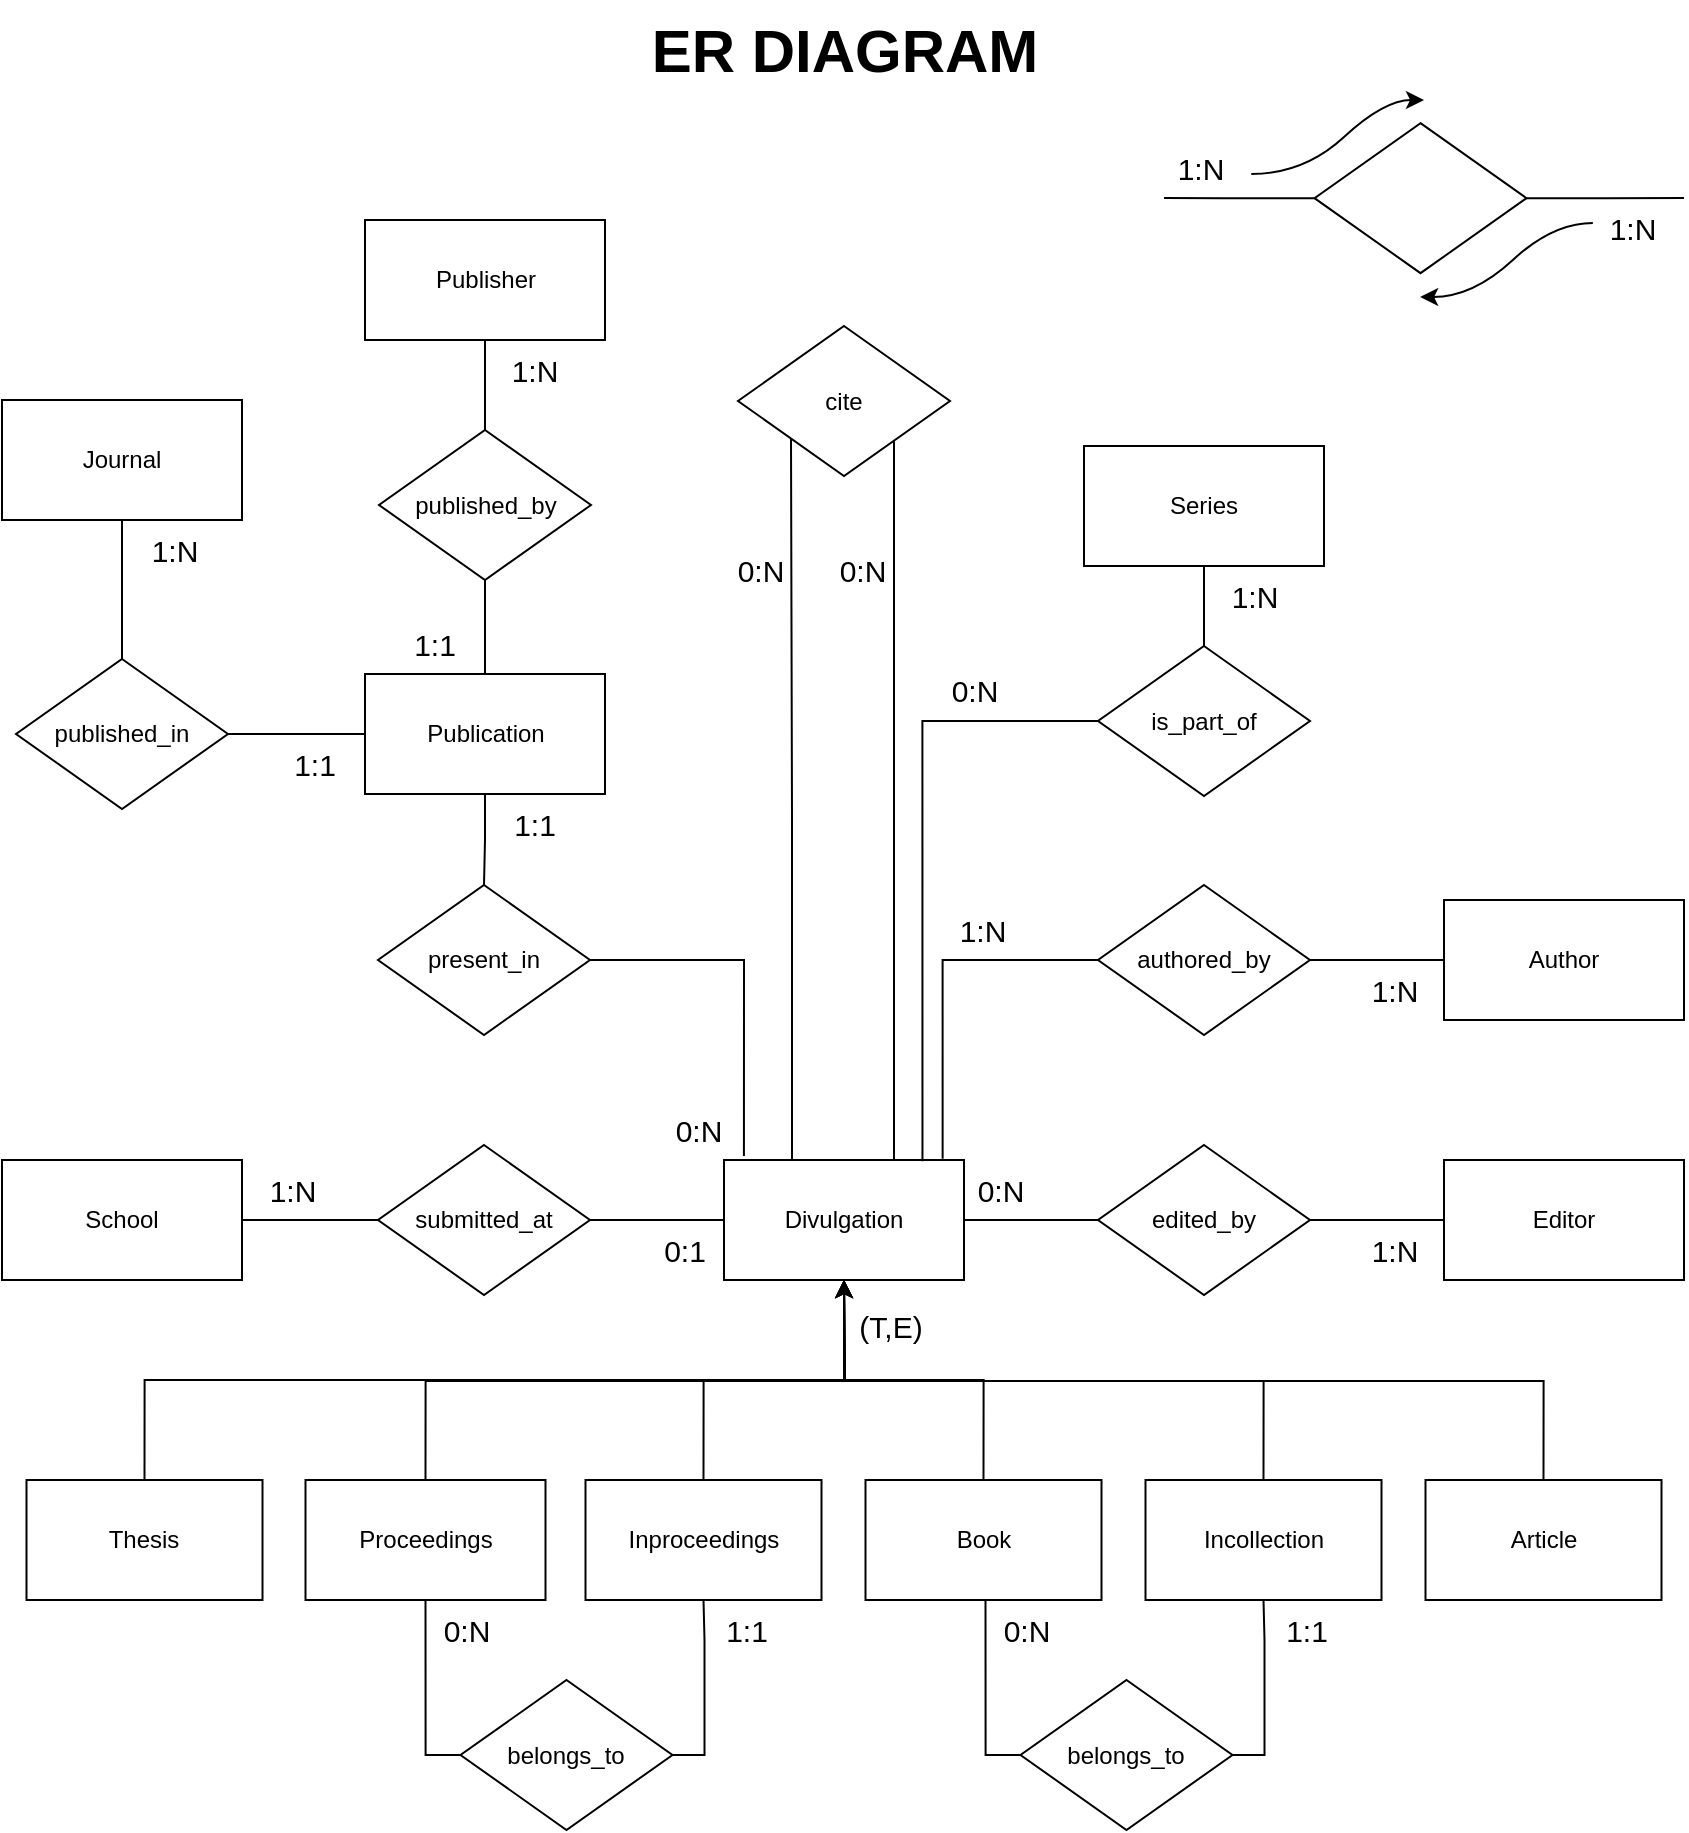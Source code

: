 <mxfile version="20.5.1" type="device" pages="2"><diagram id="VKkgoo-MH21-MiD3B1JG" name="Page-1"><mxGraphModel dx="1589" dy="657" grid="1" gridSize="10" guides="1" tooltips="1" connect="1" arrows="1" fold="1" page="0" pageScale="1" pageWidth="850" pageHeight="1100" math="0" shadow="0"><root><mxCell id="0"/><mxCell id="1" parent="0"/><mxCell id="_DYHWMRoVcrcvVnwth_r-1" value="Author" style="rounded=0;whiteSpace=wrap;html=1;" parent="1" vertex="1"><mxGeometry x="-160" y="250" width="120" height="60" as="geometry"/></mxCell><mxCell id="_DYHWMRoVcrcvVnwth_r-2" value="" style="edgeStyle=orthogonalEdgeStyle;rounded=0;orthogonalLoop=1;jettySize=auto;html=1;strokeColor=default;endArrow=none;endFill=0;" parent="1" source="_DYHWMRoVcrcvVnwth_r-3" target="_DYHWMRoVcrcvVnwth_r-1" edge="1"><mxGeometry relative="1" as="geometry"/></mxCell><mxCell id="_DYHWMRoVcrcvVnwth_r-34" style="edgeStyle=orthogonalEdgeStyle;rounded=0;orthogonalLoop=1;jettySize=auto;html=1;exitX=0;exitY=0.5;exitDx=0;exitDy=0;entryX=0.911;entryY=-0.011;entryDx=0;entryDy=0;entryPerimeter=0;endArrow=none;endFill=0;" parent="1" source="_DYHWMRoVcrcvVnwth_r-3" target="_DYHWMRoVcrcvVnwth_r-28" edge="1"><mxGeometry relative="1" as="geometry"/></mxCell><mxCell id="_DYHWMRoVcrcvVnwth_r-3" value="authored_by" style="rhombus;whiteSpace=wrap;html=1;" parent="1" vertex="1"><mxGeometry x="-333" y="242.5" width="106" height="75" as="geometry"/></mxCell><mxCell id="_DYHWMRoVcrcvVnwth_r-4" value="" style="edgeStyle=orthogonalEdgeStyle;rounded=0;orthogonalLoop=1;jettySize=auto;html=1;strokeColor=default;endArrow=none;endFill=0;" parent="1" source="_DYHWMRoVcrcvVnwth_r-5" target="_DYHWMRoVcrcvVnwth_r-6" edge="1"><mxGeometry relative="1" as="geometry"/></mxCell><mxCell id="_DYHWMRoVcrcvVnwth_r-5" value="Journal" style="rounded=0;whiteSpace=wrap;html=1;" parent="1" vertex="1"><mxGeometry x="-881" width="120" height="60" as="geometry"/></mxCell><mxCell id="_DYHWMRoVcrcvVnwth_r-6" value="published_in" style="rhombus;whiteSpace=wrap;html=1;" parent="1" vertex="1"><mxGeometry x="-874" y="129.5" width="106" height="75" as="geometry"/></mxCell><mxCell id="_DYHWMRoVcrcvVnwth_r-7" value="Editor" style="rounded=0;whiteSpace=wrap;html=1;" parent="1" vertex="1"><mxGeometry x="-160" y="380" width="120" height="60" as="geometry"/></mxCell><mxCell id="_DYHWMRoVcrcvVnwth_r-8" value="" style="edgeStyle=orthogonalEdgeStyle;rounded=0;orthogonalLoop=1;jettySize=auto;html=1;strokeColor=default;endArrow=none;endFill=0;" parent="1" source="_DYHWMRoVcrcvVnwth_r-9" target="_DYHWMRoVcrcvVnwth_r-7" edge="1"><mxGeometry relative="1" as="geometry"/></mxCell><mxCell id="_DYHWMRoVcrcvVnwth_r-33" style="edgeStyle=orthogonalEdgeStyle;rounded=0;orthogonalLoop=1;jettySize=auto;html=1;exitX=0;exitY=0.5;exitDx=0;exitDy=0;entryX=1;entryY=0.5;entryDx=0;entryDy=0;endArrow=none;endFill=0;" parent="1" source="_DYHWMRoVcrcvVnwth_r-9" target="_DYHWMRoVcrcvVnwth_r-28" edge="1"><mxGeometry relative="1" as="geometry"/></mxCell><mxCell id="_DYHWMRoVcrcvVnwth_r-9" value="edited_by" style="rhombus;whiteSpace=wrap;html=1;" parent="1" vertex="1"><mxGeometry x="-333" y="372.5" width="106" height="75" as="geometry"/></mxCell><mxCell id="_DYHWMRoVcrcvVnwth_r-10" value="Publisher" style="rounded=0;whiteSpace=wrap;html=1;" parent="1" vertex="1"><mxGeometry x="-699.5" y="-90" width="120" height="60" as="geometry"/></mxCell><mxCell id="_DYHWMRoVcrcvVnwth_r-23" value="School" style="rounded=0;whiteSpace=wrap;html=1;" parent="1" vertex="1"><mxGeometry x="-881" y="380" width="120" height="60" as="geometry"/></mxCell><mxCell id="_DYHWMRoVcrcvVnwth_r-24" value="Series" style="rounded=0;whiteSpace=wrap;html=1;" parent="1" vertex="1"><mxGeometry x="-340" y="23" width="120" height="60" as="geometry"/></mxCell><mxCell id="_DYHWMRoVcrcvVnwth_r-31" style="edgeStyle=orthogonalEdgeStyle;rounded=0;orthogonalLoop=1;jettySize=auto;html=1;exitX=0;exitY=0.5;exitDx=0;exitDy=0;entryX=1;entryY=0.5;entryDx=0;entryDy=0;endArrow=none;endFill=0;" parent="1" source="_DYHWMRoVcrcvVnwth_r-27" target="_DYHWMRoVcrcvVnwth_r-23" edge="1"><mxGeometry relative="1" as="geometry"/></mxCell><mxCell id="_DYHWMRoVcrcvVnwth_r-32" style="edgeStyle=orthogonalEdgeStyle;rounded=0;orthogonalLoop=1;jettySize=auto;html=1;exitX=1;exitY=0.5;exitDx=0;exitDy=0;entryX=0;entryY=0.5;entryDx=0;entryDy=0;endArrow=none;endFill=0;" parent="1" source="_DYHWMRoVcrcvVnwth_r-27" target="_DYHWMRoVcrcvVnwth_r-28" edge="1"><mxGeometry relative="1" as="geometry"/></mxCell><mxCell id="_DYHWMRoVcrcvVnwth_r-27" value="submitted_at" style="rhombus;whiteSpace=wrap;html=1;" parent="1" vertex="1"><mxGeometry x="-693" y="372.5" width="106" height="75" as="geometry"/></mxCell><mxCell id="F7Q3wQapJBi6zW8RQ82X-1" style="edgeStyle=orthogonalEdgeStyle;rounded=0;orthogonalLoop=1;jettySize=auto;html=1;exitX=0.25;exitY=0;exitDx=0;exitDy=0;entryX=0;entryY=1;entryDx=0;entryDy=0;endArrow=none;endFill=0;" parent="1" source="_DYHWMRoVcrcvVnwth_r-28" target="_DYHWMRoVcrcvVnwth_r-42" edge="1"><mxGeometry relative="1" as="geometry"><Array as="points"><mxPoint x="-486" y="380"/><mxPoint x="-486" y="209"/></Array></mxGeometry></mxCell><mxCell id="_DYHWMRoVcrcvVnwth_r-28" value="Divulgation" style="rounded=0;whiteSpace=wrap;html=1;" parent="1" vertex="1"><mxGeometry x="-520" y="380" width="120" height="60" as="geometry"/></mxCell><mxCell id="_DYHWMRoVcrcvVnwth_r-37" style="edgeStyle=orthogonalEdgeStyle;rounded=0;orthogonalLoop=1;jettySize=auto;html=1;exitX=0.5;exitY=0;exitDx=0;exitDy=0;entryX=0.5;entryY=1;entryDx=0;entryDy=0;endArrow=none;endFill=0;" parent="1" source="_DYHWMRoVcrcvVnwth_r-36" target="_DYHWMRoVcrcvVnwth_r-10" edge="1"><mxGeometry relative="1" as="geometry"/></mxCell><mxCell id="F7Q3wQapJBi6zW8RQ82X-6" style="edgeStyle=orthogonalEdgeStyle;rounded=0;orthogonalLoop=1;jettySize=auto;html=1;exitX=0.5;exitY=1;exitDx=0;exitDy=0;entryX=0.5;entryY=0;entryDx=0;entryDy=0;endArrow=none;endFill=0;" parent="1" source="_DYHWMRoVcrcvVnwth_r-36" target="F7Q3wQapJBi6zW8RQ82X-4" edge="1"><mxGeometry relative="1" as="geometry"/></mxCell><mxCell id="_DYHWMRoVcrcvVnwth_r-36" value="published_by" style="rhombus;whiteSpace=wrap;html=1;" parent="1" vertex="1"><mxGeometry x="-692.5" y="15" width="106" height="75" as="geometry"/></mxCell><mxCell id="_DYHWMRoVcrcvVnwth_r-40" style="edgeStyle=orthogonalEdgeStyle;rounded=0;orthogonalLoop=1;jettySize=auto;html=1;exitX=0.5;exitY=0;exitDx=0;exitDy=0;entryX=0.5;entryY=1;entryDx=0;entryDy=0;endArrow=none;endFill=0;" parent="1" source="_DYHWMRoVcrcvVnwth_r-39" target="_DYHWMRoVcrcvVnwth_r-24" edge="1"><mxGeometry relative="1" as="geometry"/></mxCell><mxCell id="_DYHWMRoVcrcvVnwth_r-41" style="edgeStyle=orthogonalEdgeStyle;rounded=0;orthogonalLoop=1;jettySize=auto;html=1;exitX=0;exitY=0.5;exitDx=0;exitDy=0;entryX=0.827;entryY=0.01;entryDx=0;entryDy=0;endArrow=none;endFill=0;entryPerimeter=0;" parent="1" source="_DYHWMRoVcrcvVnwth_r-39" target="_DYHWMRoVcrcvVnwth_r-28" edge="1"><mxGeometry relative="1" as="geometry"/></mxCell><mxCell id="_DYHWMRoVcrcvVnwth_r-39" value="is_part_of" style="rhombus;whiteSpace=wrap;html=1;" parent="1" vertex="1"><mxGeometry x="-333" y="123" width="106" height="75" as="geometry"/></mxCell><mxCell id="_DYHWMRoVcrcvVnwth_r-42" value="cite" style="rhombus;whiteSpace=wrap;html=1;" parent="1" vertex="1"><mxGeometry x="-513" y="-37" width="106" height="75" as="geometry"/></mxCell><mxCell id="V3W-DA6dhed-CkYGkt_6-9" style="edgeStyle=orthogonalEdgeStyle;rounded=0;orthogonalLoop=1;jettySize=auto;html=1;exitX=0.5;exitY=0;exitDx=0;exitDy=0;entryX=0.5;entryY=1;entryDx=0;entryDy=0;" parent="1" source="V3W-DA6dhed-CkYGkt_6-1" target="_DYHWMRoVcrcvVnwth_r-28" edge="1"><mxGeometry relative="1" as="geometry"/></mxCell><mxCell id="V3W-DA6dhed-CkYGkt_6-1" value="Thesis" style="rounded=0;whiteSpace=wrap;html=1;" parent="1" vertex="1"><mxGeometry x="-868.75" y="540" width="118" height="60" as="geometry"/></mxCell><mxCell id="V3W-DA6dhed-CkYGkt_6-11" style="edgeStyle=orthogonalEdgeStyle;rounded=0;orthogonalLoop=1;jettySize=auto;html=1;exitX=0.5;exitY=0;exitDx=0;exitDy=0;" parent="1" source="V3W-DA6dhed-CkYGkt_6-3" edge="1"><mxGeometry relative="1" as="geometry"><mxPoint x="-460" y="440.0" as="targetPoint"/></mxGeometry></mxCell><mxCell id="V3W-DA6dhed-CkYGkt_6-3" value="Proceedings" style="rounded=0;whiteSpace=wrap;html=1;" parent="1" vertex="1"><mxGeometry x="-729.25" y="540" width="120" height="60" as="geometry"/></mxCell><mxCell id="V3W-DA6dhed-CkYGkt_6-12" style="edgeStyle=orthogonalEdgeStyle;rounded=0;orthogonalLoop=1;jettySize=auto;html=1;exitX=0.5;exitY=0;exitDx=0;exitDy=0;entryX=0.5;entryY=1;entryDx=0;entryDy=0;" parent="1" source="V3W-DA6dhed-CkYGkt_6-4" target="_DYHWMRoVcrcvVnwth_r-28" edge="1"><mxGeometry relative="1" as="geometry"/></mxCell><mxCell id="V3W-DA6dhed-CkYGkt_6-4" value="Inproceedings" style="rounded=0;whiteSpace=wrap;html=1;" parent="1" vertex="1"><mxGeometry x="-589.25" y="540" width="118" height="60" as="geometry"/></mxCell><mxCell id="00r26djoSBCaEyKPKfxc-1" style="edgeStyle=orthogonalEdgeStyle;rounded=0;orthogonalLoop=1;jettySize=auto;html=1;exitX=0.5;exitY=0;exitDx=0;exitDy=0;entryX=0.5;entryY=1;entryDx=0;entryDy=0;fontSize=30;endArrow=none;endFill=0;" parent="1" source="V3W-DA6dhed-CkYGkt_6-5" target="_DYHWMRoVcrcvVnwth_r-28" edge="1"><mxGeometry relative="1" as="geometry"/></mxCell><mxCell id="V3W-DA6dhed-CkYGkt_6-5" value="Book" style="rounded=0;whiteSpace=wrap;html=1;" parent="1" vertex="1"><mxGeometry x="-449.25" y="540" width="118" height="60" as="geometry"/></mxCell><mxCell id="V3W-DA6dhed-CkYGkt_6-14" style="edgeStyle=orthogonalEdgeStyle;rounded=0;orthogonalLoop=1;jettySize=auto;html=1;exitX=0.5;exitY=0;exitDx=0;exitDy=0;" parent="1" source="V3W-DA6dhed-CkYGkt_6-6" edge="1"><mxGeometry relative="1" as="geometry"><mxPoint x="-460" y="440.0" as="targetPoint"/></mxGeometry></mxCell><mxCell id="V3W-DA6dhed-CkYGkt_6-6" value="Incollection" style="rounded=0;whiteSpace=wrap;html=1;" parent="1" vertex="1"><mxGeometry x="-309.25" y="540" width="118" height="60" as="geometry"/></mxCell><mxCell id="V3W-DA6dhed-CkYGkt_6-15" style="edgeStyle=orthogonalEdgeStyle;rounded=0;orthogonalLoop=1;jettySize=auto;html=1;exitX=0.5;exitY=0;exitDx=0;exitDy=0;" parent="1" source="V3W-DA6dhed-CkYGkt_6-7" edge="1"><mxGeometry relative="1" as="geometry"><mxPoint x="-460" y="440.0" as="targetPoint"/></mxGeometry></mxCell><mxCell id="V3W-DA6dhed-CkYGkt_6-7" value="Article" style="rounded=0;whiteSpace=wrap;html=1;" parent="1" vertex="1"><mxGeometry x="-169.25" y="540" width="118" height="60" as="geometry"/></mxCell><mxCell id="V3W-DA6dhed-CkYGkt_6-17" value="&lt;font style=&quot;font-size: 15px;&quot;&gt;(T,E)&lt;/font&gt;" style="text;html=1;align=center;verticalAlign=middle;resizable=0;points=[];autosize=1;strokeColor=none;fillColor=none;" parent="1" vertex="1"><mxGeometry x="-467" y="447.5" width="60" height="30" as="geometry"/></mxCell><mxCell id="duD693x2jWmGsjfX8E4v-1" value="1:N" style="text;html=1;align=center;verticalAlign=middle;resizable=0;points=[];autosize=1;strokeColor=none;fillColor=none;fontSize=15;" parent="1" vertex="1"><mxGeometry x="-761" y="380" width="50" height="30" as="geometry"/></mxCell><mxCell id="duD693x2jWmGsjfX8E4v-2" value="0:1" style="text;html=1;align=center;verticalAlign=middle;resizable=0;points=[];autosize=1;strokeColor=none;fillColor=none;fontSize=15;" parent="1" vertex="1"><mxGeometry x="-560" y="410" width="40" height="30" as="geometry"/></mxCell><mxCell id="duD693x2jWmGsjfX8E4v-3" value="1:1" style="text;html=1;align=center;verticalAlign=middle;resizable=0;points=[];autosize=1;strokeColor=none;fillColor=none;fontSize=15;" parent="1" vertex="1"><mxGeometry x="-745" y="167" width="40" height="30" as="geometry"/></mxCell><mxCell id="duD693x2jWmGsjfX8E4v-4" value="1:1" style="text;html=1;align=center;verticalAlign=middle;resizable=0;points=[];autosize=1;strokeColor=none;fillColor=none;fontSize=15;" parent="1" vertex="1"><mxGeometry x="-685" y="107" width="40" height="30" as="geometry"/></mxCell><mxCell id="duD693x2jWmGsjfX8E4v-6" value="0:N" style="text;html=1;align=center;verticalAlign=middle;resizable=0;points=[];autosize=1;strokeColor=none;fillColor=none;fontSize=15;" parent="1" vertex="1"><mxGeometry x="-527" y="70" width="50" height="30" as="geometry"/></mxCell><mxCell id="duD693x2jWmGsjfX8E4v-7" value="0:N" style="text;html=1;align=center;verticalAlign=middle;resizable=0;points=[];autosize=1;strokeColor=none;fillColor=none;fontSize=15;" parent="1" vertex="1"><mxGeometry x="-420" y="129.5" width="50" height="30" as="geometry"/></mxCell><mxCell id="duD693x2jWmGsjfX8E4v-8" value="0:N" style="text;html=1;align=center;verticalAlign=middle;resizable=0;points=[];autosize=1;strokeColor=none;fillColor=none;fontSize=15;" parent="1" vertex="1"><mxGeometry x="-407" y="380" width="50" height="30" as="geometry"/></mxCell><mxCell id="duD693x2jWmGsjfX8E4v-9" value="1:N" style="text;html=1;align=center;verticalAlign=middle;resizable=0;points=[];autosize=1;strokeColor=none;fillColor=none;fontSize=15;" parent="1" vertex="1"><mxGeometry x="-416.5" y="250" width="50" height="30" as="geometry"/></mxCell><mxCell id="duD693x2jWmGsjfX8E4v-10" value="1:N" style="text;html=1;align=center;verticalAlign=middle;resizable=0;points=[];autosize=1;strokeColor=none;fillColor=none;fontSize=15;" parent="1" vertex="1"><mxGeometry x="-820.5" y="60" width="50" height="30" as="geometry"/></mxCell><mxCell id="duD693x2jWmGsjfX8E4v-11" value="1:N" style="text;html=1;align=center;verticalAlign=middle;resizable=0;points=[];autosize=1;strokeColor=none;fillColor=none;fontSize=15;" parent="1" vertex="1"><mxGeometry x="-640" y="-30" width="50" height="30" as="geometry"/></mxCell><mxCell id="duD693x2jWmGsjfX8E4v-13" value="1:N" style="text;html=1;align=center;verticalAlign=middle;resizable=0;points=[];autosize=1;strokeColor=none;fillColor=none;fontSize=15;" parent="1" vertex="1"><mxGeometry x="-280" y="83" width="50" height="30" as="geometry"/></mxCell><mxCell id="duD693x2jWmGsjfX8E4v-14" value="1:N" style="text;html=1;align=center;verticalAlign=middle;resizable=0;points=[];autosize=1;strokeColor=none;fillColor=none;fontSize=15;" parent="1" vertex="1"><mxGeometry x="-210" y="280" width="50" height="30" as="geometry"/></mxCell><mxCell id="duD693x2jWmGsjfX8E4v-15" value="1:N" style="text;html=1;align=center;verticalAlign=middle;resizable=0;points=[];autosize=1;strokeColor=none;fillColor=none;fontSize=15;" parent="1" vertex="1"><mxGeometry x="-210" y="410" width="50" height="30" as="geometry"/></mxCell><mxCell id="F7Q3wQapJBi6zW8RQ82X-2" style="edgeStyle=orthogonalEdgeStyle;rounded=0;orthogonalLoop=1;jettySize=auto;html=1;exitX=0.25;exitY=0;exitDx=0;exitDy=0;endArrow=none;endFill=0;" parent="1" edge="1"><mxGeometry relative="1" as="geometry"><mxPoint x="-439" y="380" as="sourcePoint"/><mxPoint x="-435" y="20" as="targetPoint"/><Array as="points"><mxPoint x="-435" y="380"/><mxPoint x="-435" y="209"/></Array></mxGeometry></mxCell><mxCell id="F7Q3wQapJBi6zW8RQ82X-3" value="0:N" style="text;html=1;align=center;verticalAlign=middle;resizable=0;points=[];autosize=1;strokeColor=none;fillColor=none;fontSize=15;" parent="1" vertex="1"><mxGeometry x="-476.25" y="70" width="50" height="30" as="geometry"/></mxCell><mxCell id="F7Q3wQapJBi6zW8RQ82X-5" style="edgeStyle=orthogonalEdgeStyle;rounded=0;orthogonalLoop=1;jettySize=auto;html=1;exitX=0;exitY=0.5;exitDx=0;exitDy=0;endArrow=none;endFill=0;entryX=1;entryY=0.5;entryDx=0;entryDy=0;" parent="1" source="F7Q3wQapJBi6zW8RQ82X-4" target="_DYHWMRoVcrcvVnwth_r-6" edge="1"><mxGeometry relative="1" as="geometry"><mxPoint x="-749.5" y="167" as="targetPoint"/></mxGeometry></mxCell><mxCell id="F7Q3wQapJBi6zW8RQ82X-12" style="edgeStyle=orthogonalEdgeStyle;rounded=0;orthogonalLoop=1;jettySize=auto;html=1;exitX=0.5;exitY=1;exitDx=0;exitDy=0;entryX=0.5;entryY=0;entryDx=0;entryDy=0;endArrow=none;endFill=0;" parent="1" source="F7Q3wQapJBi6zW8RQ82X-4" target="F7Q3wQapJBi6zW8RQ82X-10" edge="1"><mxGeometry relative="1" as="geometry"/></mxCell><mxCell id="F7Q3wQapJBi6zW8RQ82X-4" value="Publication" style="rounded=0;whiteSpace=wrap;html=1;" parent="1" vertex="1"><mxGeometry x="-699.5" y="137" width="120" height="60" as="geometry"/></mxCell><mxCell id="F7Q3wQapJBi6zW8RQ82X-8" value="0:N" style="text;html=1;align=center;verticalAlign=middle;resizable=0;points=[];autosize=1;strokeColor=none;fillColor=none;fontSize=15;" parent="1" vertex="1"><mxGeometry x="-558" y="350" width="50" height="30" as="geometry"/></mxCell><mxCell id="F7Q3wQapJBi6zW8RQ82X-9" value="1:1" style="text;html=1;align=center;verticalAlign=middle;resizable=0;points=[];autosize=1;strokeColor=none;fillColor=none;fontSize=15;" parent="1" vertex="1"><mxGeometry x="-635" y="197" width="40" height="30" as="geometry"/></mxCell><mxCell id="F7Q3wQapJBi6zW8RQ82X-11" style="edgeStyle=orthogonalEdgeStyle;rounded=0;orthogonalLoop=1;jettySize=auto;html=1;exitX=1;exitY=0.5;exitDx=0;exitDy=0;endArrow=none;endFill=0;entryX=0.083;entryY=-0.033;entryDx=0;entryDy=0;entryPerimeter=0;" parent="1" source="F7Q3wQapJBi6zW8RQ82X-10" target="_DYHWMRoVcrcvVnwth_r-28" edge="1"><mxGeometry relative="1" as="geometry"><mxPoint x="-490" y="350" as="targetPoint"/></mxGeometry></mxCell><mxCell id="F7Q3wQapJBi6zW8RQ82X-10" value="present_in" style="rhombus;whiteSpace=wrap;html=1;" parent="1" vertex="1"><mxGeometry x="-693" y="242.5" width="106" height="75" as="geometry"/></mxCell><mxCell id="NrjntpcAzX-F8ahFzEsN-3" style="edgeStyle=orthogonalEdgeStyle;rounded=0;orthogonalLoop=1;jettySize=auto;html=1;exitX=1;exitY=0.5;exitDx=0;exitDy=0;entryX=0.5;entryY=1;entryDx=0;entryDy=0;fontSize=20;endArrow=none;endFill=0;" parent="1" source="NrjntpcAzX-F8ahFzEsN-2" target="V3W-DA6dhed-CkYGkt_6-4" edge="1"><mxGeometry relative="1" as="geometry"><Array as="points"><mxPoint x="-529.75" y="678"/><mxPoint x="-529.75" y="620"/></Array></mxGeometry></mxCell><mxCell id="NrjntpcAzX-F8ahFzEsN-4" style="edgeStyle=orthogonalEdgeStyle;rounded=0;orthogonalLoop=1;jettySize=auto;html=1;exitX=0;exitY=0.5;exitDx=0;exitDy=0;fontSize=20;endArrow=none;endFill=0;entryX=0.5;entryY=1;entryDx=0;entryDy=0;" parent="1" source="NrjntpcAzX-F8ahFzEsN-2" target="V3W-DA6dhed-CkYGkt_6-3" edge="1"><mxGeometry relative="1" as="geometry"><mxPoint x="-668.75" y="610" as="targetPoint"/><Array as="points"><mxPoint x="-668.75" y="678"/></Array></mxGeometry></mxCell><mxCell id="NrjntpcAzX-F8ahFzEsN-2" value="belongs_to" style="rhombus;whiteSpace=wrap;html=1;" parent="1" vertex="1"><mxGeometry x="-651.75" y="640" width="106" height="75" as="geometry"/></mxCell><mxCell id="NrjntpcAzX-F8ahFzEsN-7" value="0:N" style="text;html=1;align=center;verticalAlign=middle;resizable=0;points=[];autosize=1;strokeColor=none;fillColor=none;fontSize=15;" parent="1" vertex="1"><mxGeometry x="-673.75" y="600" width="50" height="30" as="geometry"/></mxCell><mxCell id="NrjntpcAzX-F8ahFzEsN-8" value="1:1" style="text;html=1;align=center;verticalAlign=middle;resizable=0;points=[];autosize=1;strokeColor=none;fillColor=none;fontSize=15;" parent="1" vertex="1"><mxGeometry x="-528.75" y="600" width="40" height="30" as="geometry"/></mxCell><mxCell id="NrjntpcAzX-F8ahFzEsN-9" style="edgeStyle=orthogonalEdgeStyle;rounded=0;orthogonalLoop=1;jettySize=auto;html=1;exitX=1;exitY=0.5;exitDx=0;exitDy=0;entryX=0.5;entryY=1;entryDx=0;entryDy=0;fontSize=20;endArrow=none;endFill=0;" parent="1" source="NrjntpcAzX-F8ahFzEsN-11" edge="1"><mxGeometry relative="1" as="geometry"><mxPoint x="-250.25" y="600" as="targetPoint"/><Array as="points"><mxPoint x="-249.75" y="678"/><mxPoint x="-249.75" y="620"/></Array></mxGeometry></mxCell><mxCell id="NrjntpcAzX-F8ahFzEsN-10" style="edgeStyle=orthogonalEdgeStyle;rounded=0;orthogonalLoop=1;jettySize=auto;html=1;exitX=0;exitY=0.5;exitDx=0;exitDy=0;fontSize=20;endArrow=none;endFill=0;entryX=0.5;entryY=1;entryDx=0;entryDy=0;" parent="1" source="NrjntpcAzX-F8ahFzEsN-11" edge="1"><mxGeometry relative="1" as="geometry"><mxPoint x="-389.25" y="600" as="targetPoint"/><Array as="points"><mxPoint x="-388.75" y="678"/></Array></mxGeometry></mxCell><mxCell id="NrjntpcAzX-F8ahFzEsN-11" value="belongs_to" style="rhombus;whiteSpace=wrap;html=1;" parent="1" vertex="1"><mxGeometry x="-371.75" y="640" width="106" height="75" as="geometry"/></mxCell><mxCell id="NrjntpcAzX-F8ahFzEsN-12" value="0:N" style="text;html=1;align=center;verticalAlign=middle;resizable=0;points=[];autosize=1;strokeColor=none;fillColor=none;fontSize=15;" parent="1" vertex="1"><mxGeometry x="-393.75" y="600" width="50" height="30" as="geometry"/></mxCell><mxCell id="NrjntpcAzX-F8ahFzEsN-13" value="1:1" style="text;html=1;align=center;verticalAlign=middle;resizable=0;points=[];autosize=1;strokeColor=none;fillColor=none;fontSize=15;" parent="1" vertex="1"><mxGeometry x="-248.75" y="600" width="40" height="30" as="geometry"/></mxCell><mxCell id="2Z7fOYHRfMXhIkBxEPyG-1" value="&lt;b&gt;ER DIAGRAM&lt;/b&gt;" style="text;html=1;align=center;verticalAlign=middle;resizable=0;points=[];autosize=1;strokeColor=none;fillColor=none;fontSize=30;" parent="1" vertex="1"><mxGeometry x="-570" y="-200" width="220" height="50" as="geometry"/></mxCell><mxCell id="wu1BeyhAVGgQZFvPI3cL-1" value="" style="edgeStyle=orthogonalEdgeStyle;rounded=0;orthogonalLoop=1;jettySize=auto;html=1;strokeColor=default;endArrow=none;endFill=0;" parent="1" source="wu1BeyhAVGgQZFvPI3cL-3" edge="1"><mxGeometry relative="1" as="geometry"><mxPoint x="-40" y="-101" as="targetPoint"/></mxGeometry></mxCell><mxCell id="wu1BeyhAVGgQZFvPI3cL-2" style="edgeStyle=orthogonalEdgeStyle;rounded=0;orthogonalLoop=1;jettySize=auto;html=1;exitX=0;exitY=0.5;exitDx=0;exitDy=0;endArrow=none;endFill=0;" parent="1" source="wu1BeyhAVGgQZFvPI3cL-3" edge="1"><mxGeometry relative="1" as="geometry"><mxPoint x="-300" y="-101" as="targetPoint"/><Array as="points"><mxPoint x="-270" y="-101"/><mxPoint x="-270" y="-101"/></Array></mxGeometry></mxCell><mxCell id="wu1BeyhAVGgQZFvPI3cL-3" value="" style="rhombus;whiteSpace=wrap;html=1;" parent="1" vertex="1"><mxGeometry x="-224.75" y="-138.42" width="106" height="75" as="geometry"/></mxCell><mxCell id="wu1BeyhAVGgQZFvPI3cL-4" value="1:N" style="text;html=1;align=center;verticalAlign=middle;resizable=0;points=[];autosize=1;strokeColor=none;fillColor=none;fontSize=15;" parent="1" vertex="1"><mxGeometry x="-307" y="-130.92" width="50" height="30" as="geometry"/></mxCell><mxCell id="wu1BeyhAVGgQZFvPI3cL-5" value="1:N" style="text;html=1;align=center;verticalAlign=middle;resizable=0;points=[];autosize=1;strokeColor=none;fillColor=none;fontSize=15;" parent="1" vertex="1"><mxGeometry x="-91.25" y="-100.92" width="50" height="30" as="geometry"/></mxCell><mxCell id="wu1BeyhAVGgQZFvPI3cL-6" value="" style="curved=1;endArrow=classic;html=1;rounded=0;exitX=1.013;exitY=0.597;exitDx=0;exitDy=0;exitPerimeter=0;" parent="1" source="wu1BeyhAVGgQZFvPI3cL-4" edge="1"><mxGeometry width="50" height="50" relative="1" as="geometry"><mxPoint x="-255.75" y="-110" as="sourcePoint"/><mxPoint x="-170" y="-150" as="targetPoint"/><Array as="points"><mxPoint x="-230" y="-113"/><mxPoint x="-190" y="-150"/></Array></mxGeometry></mxCell><mxCell id="wu1BeyhAVGgQZFvPI3cL-7" value="" style="curved=1;endArrow=none;html=1;rounded=0;exitX=1.013;exitY=0.597;exitDx=0;exitDy=0;exitPerimeter=0;startArrow=classic;startFill=1;endFill=0;" parent="1" edge="1"><mxGeometry width="50" height="50" relative="1" as="geometry"><mxPoint x="-171.93" y="-51.51" as="sourcePoint"/><mxPoint x="-85.58" y="-88.5" as="targetPoint"/><Array as="points"><mxPoint x="-145.58" y="-51.5"/><mxPoint x="-105.58" y="-88.5"/></Array></mxGeometry></mxCell></root></mxGraphModel></diagram><diagram id="3w7-OLhFcJbROM9PIzWV" name="Page-2"><mxGraphModel dx="2229" dy="712" grid="1" gridSize="10" guides="1" tooltips="1" connect="1" arrows="1" fold="1" page="1" pageScale="1" pageWidth="850" pageHeight="1100" math="0" shadow="0"><root><mxCell id="0"/><mxCell id="1" parent="0"/><mxCell id="84rgj6kIsuzmCvaLd8gx-1" value="Journal" style="rounded=0;whiteSpace=wrap;html=1;" parent="1" vertex="1"><mxGeometry x="-329" y="380" width="120" height="60" as="geometry"/></mxCell><mxCell id="p5G-a5TcQ6BgVgsk7xO6-1" value="Publisher" style="rounded=0;whiteSpace=wrap;html=1;" parent="1" vertex="1"><mxGeometry x="-649" y="380" width="120" height="60" as="geometry"/></mxCell><mxCell id="4SYuY4CHKnNSXNmU49Ke-1" value="School" style="rounded=0;whiteSpace=wrap;html=1;" parent="1" vertex="1"><mxGeometry x="-329" y="190" width="120" height="60" as="geometry"/></mxCell><mxCell id="6PaP3PhrGgaVatleU4ff-1" value="Series" style="rounded=0;whiteSpace=wrap;html=1;" parent="1" vertex="1"><mxGeometry x="-489" y="380" width="120" height="60" as="geometry"/></mxCell><mxCell id="9pucPOqzYn15uPQw00eY-1" value="Author" style="rounded=0;whiteSpace=wrap;html=1;" parent="1" vertex="1"><mxGeometry x="-649" y="190" width="120" height="60" as="geometry"/></mxCell><mxCell id="VY6ddKOY0V3CmcORWxfr-1" value="Editor" style="rounded=0;whiteSpace=wrap;html=1;" parent="1" vertex="1"><mxGeometry x="-489" y="190" width="120" height="60" as="geometry"/></mxCell><mxCell id="pVWTEKM8WzDQdEg7WN14-2" style="edgeStyle=orthogonalEdgeStyle;rounded=0;orthogonalLoop=1;jettySize=auto;html=1;exitX=1;exitY=0.75;exitDx=0;exitDy=0;entryX=0;entryY=0.5;entryDx=0;entryDy=0;fontSize=15;endArrow=none;endFill=0;" parent="1" source="S90r4mCr2OCl5y10YmE9-1" target="pVWTEKM8WzDQdEg7WN14-1" edge="1"><mxGeometry relative="1" as="geometry"><Array as="points"><mxPoint x="-340" y="595"/><mxPoint x="-340" y="620"/></Array></mxGeometry></mxCell><mxCell id="S90r4mCr2OCl5y10YmE9-1" value="Divulgation" style="rounded=0;whiteSpace=wrap;html=1;" parent="1" vertex="1"><mxGeometry x="-485" y="550" width="120" height="60" as="geometry"/></mxCell><mxCell id="S90r4mCr2OCl5y10YmE9-3" style="edgeStyle=orthogonalEdgeStyle;rounded=0;orthogonalLoop=1;jettySize=auto;html=1;exitX=0.5;exitY=1;exitDx=0;exitDy=0;entryX=0.5;entryY=0;entryDx=0;entryDy=0;endArrow=none;endFill=0;" parent="1" source="S90r4mCr2OCl5y10YmE9-2" target="S90r4mCr2OCl5y10YmE9-1" edge="1"><mxGeometry relative="1" as="geometry"/></mxCell><mxCell id="S90r4mCr2OCl5y10YmE9-2" value="&lt;u&gt;ee&lt;/u&gt;" style="ellipse;whiteSpace=wrap;html=1;" parent="1" vertex="1"><mxGeometry x="-460" y="480" width="70" height="40" as="geometry"/></mxCell><mxCell id="KfgLTgye0YJVK96wJX96-1" style="edgeStyle=orthogonalEdgeStyle;rounded=0;orthogonalLoop=1;jettySize=auto;html=1;exitX=1;exitY=0.5;exitDx=0;exitDy=0;entryX=0;entryY=0.5;entryDx=0;entryDy=0;fontSize=15;endArrow=none;endFill=0;" parent="1" source="S90r4mCr2OCl5y10YmE9-10" target="9pucPOqzYn15uPQw00eY-1" edge="1"><mxGeometry relative="1" as="geometry"/></mxCell><mxCell id="S90r4mCr2OCl5y10YmE9-10" value="&lt;u&gt;ID&lt;/u&gt;" style="ellipse;whiteSpace=wrap;html=1;" parent="1" vertex="1"><mxGeometry x="-751" y="200" width="70" height="40" as="geometry"/></mxCell><mxCell id="naS-tSZ9kRW-OxmzXRDa-1" value="mdate" style="ellipse;whiteSpace=wrap;html=1;" parent="1" vertex="1"><mxGeometry x="-325" y="520" width="70" height="40" as="geometry"/></mxCell><mxCell id="naS-tSZ9kRW-OxmzXRDa-2" style="edgeStyle=orthogonalEdgeStyle;rounded=0;orthogonalLoop=1;jettySize=auto;html=1;entryX=1;entryY=0.5;entryDx=0;entryDy=0;endArrow=none;endFill=0;exitX=0;exitY=0.5;exitDx=0;exitDy=0;" parent="1" source="naS-tSZ9kRW-OxmzXRDa-1" edge="1"><mxGeometry relative="1" as="geometry"><mxPoint x="-325" y="570" as="sourcePoint"/><mxPoint x="-365" y="570" as="targetPoint"/><Array as="points"><mxPoint x="-340" y="540"/><mxPoint x="-340" y="570"/></Array></mxGeometry></mxCell><mxCell id="naS-tSZ9kRW-OxmzXRDa-3" value="ee_type" style="ellipse;whiteSpace=wrap;html=1;" parent="1" vertex="1"><mxGeometry x="-595" y="520" width="70" height="40" as="geometry"/></mxCell><mxCell id="naS-tSZ9kRW-OxmzXRDa-4" style="edgeStyle=orthogonalEdgeStyle;rounded=0;orthogonalLoop=1;jettySize=auto;html=1;entryX=1;entryY=0.5;entryDx=0;entryDy=0;endArrow=none;endFill=0;" parent="1" target="naS-tSZ9kRW-OxmzXRDa-3" edge="1"><mxGeometry relative="1" as="geometry"><mxPoint x="-485" y="570" as="sourcePoint"/><mxPoint x="-525" y="570" as="targetPoint"/><Array as="points"><mxPoint x="-510" y="570"/><mxPoint x="-510" y="540"/></Array></mxGeometry></mxCell><mxCell id="naS-tSZ9kRW-OxmzXRDa-5" value="Publication&lt;br&gt;Type" style="ellipse;whiteSpace=wrap;html=1;" parent="1" vertex="1"><mxGeometry x="-420" y="650" width="70" height="40" as="geometry"/></mxCell><mxCell id="naS-tSZ9kRW-OxmzXRDa-6" style="edgeStyle=orthogonalEdgeStyle;rounded=0;orthogonalLoop=1;jettySize=auto;html=1;entryX=0.542;entryY=1;entryDx=0;entryDy=0;endArrow=none;endFill=0;entryPerimeter=0;" parent="1" edge="1"><mxGeometry relative="1" as="geometry"><mxPoint x="-385" y="650" as="sourcePoint"/><mxPoint x="-384.96" y="610" as="targetPoint"/><Array as="points"><mxPoint x="-385" y="620"/><mxPoint x="-385" y="620"/></Array></mxGeometry></mxCell><mxCell id="naS-tSZ9kRW-OxmzXRDa-10" style="edgeStyle=orthogonalEdgeStyle;rounded=0;orthogonalLoop=1;jettySize=auto;html=1;exitX=1;exitY=0.5;exitDx=0;exitDy=0;entryX=0;entryY=0.75;entryDx=0;entryDy=0;fontSize=20;endArrow=none;endFill=0;" parent="1" source="naS-tSZ9kRW-OxmzXRDa-9" target="S90r4mCr2OCl5y10YmE9-1" edge="1"><mxGeometry relative="1" as="geometry"><Array as="points"><mxPoint x="-510" y="620"/><mxPoint x="-510" y="590"/><mxPoint x="-485" y="590"/></Array></mxGeometry></mxCell><mxCell id="naS-tSZ9kRW-OxmzXRDa-9" value="Title" style="ellipse;whiteSpace=wrap;html=1;" parent="1" vertex="1"><mxGeometry x="-595" y="600" width="70" height="40" as="geometry"/></mxCell><mxCell id="pVWTEKM8WzDQdEg7WN14-1" value="Publication&lt;br&gt;date" style="ellipse;whiteSpace=wrap;html=1;" parent="1" vertex="1"><mxGeometry x="-325" y="600" width="70" height="40" as="geometry"/></mxCell><mxCell id="pVWTEKM8WzDQdEg7WN14-3" value="url" style="ellipse;whiteSpace=wrap;html=1;" parent="1" vertex="1"><mxGeometry x="-500" y="650" width="70" height="40" as="geometry"/></mxCell><mxCell id="pVWTEKM8WzDQdEg7WN14-4" style="edgeStyle=orthogonalEdgeStyle;rounded=0;orthogonalLoop=1;jettySize=auto;html=1;entryX=0.542;entryY=1;entryDx=0;entryDy=0;endArrow=none;endFill=0;entryPerimeter=0;" parent="1" edge="1"><mxGeometry relative="1" as="geometry"><mxPoint x="-465" y="650" as="sourcePoint"/><mxPoint x="-464.96" y="610" as="targetPoint"/><Array as="points"><mxPoint x="-465" y="620"/><mxPoint x="-465" y="620"/></Array></mxGeometry></mxCell><mxCell id="MpwBKQWR5z_Vzq3dNHD5-1" value="Thesis" style="rounded=0;whiteSpace=wrap;html=1;" parent="1" vertex="1"><mxGeometry x="-680" y="820" width="118" height="60" as="geometry"/></mxCell><mxCell id="MpwBKQWR5z_Vzq3dNHD5-3" value="Proceedings" style="rounded=0;whiteSpace=wrap;html=1;" parent="1" vertex="1"><mxGeometry x="-480.5" y="820" width="120" height="60" as="geometry"/></mxCell><mxCell id="MpwBKQWR5z_Vzq3dNHD5-21" style="edgeStyle=orthogonalEdgeStyle;rounded=0;orthogonalLoop=1;jettySize=auto;html=1;exitX=0.5;exitY=0;exitDx=0;exitDy=0;entryX=0.5;entryY=1;entryDx=0;entryDy=0;fontSize=15;endArrow=none;endFill=0;" parent="1" source="MpwBKQWR5z_Vzq3dNHD5-4" target="MpwBKQWR5z_Vzq3dNHD5-20" edge="1"><mxGeometry relative="1" as="geometry"/></mxCell><mxCell id="MpwBKQWR5z_Vzq3dNHD5-4" value="Inproceedings" style="rounded=0;whiteSpace=wrap;html=1;" parent="1" vertex="1"><mxGeometry x="-280" y="820" width="118" height="60" as="geometry"/></mxCell><mxCell id="MpwBKQWR5z_Vzq3dNHD5-5" value="Book" style="rounded=0;whiteSpace=wrap;html=1;" parent="1" vertex="1"><mxGeometry x="-680.5" y="980" width="118" height="60" as="geometry"/></mxCell><mxCell id="MpwBKQWR5z_Vzq3dNHD5-6" value="Incollection" style="rounded=0;whiteSpace=wrap;html=1;" parent="1" vertex="1"><mxGeometry x="-480" y="980" width="118" height="60" as="geometry"/></mxCell><mxCell id="MpwBKQWR5z_Vzq3dNHD5-7" value="Article" style="rounded=0;whiteSpace=wrap;html=1;" parent="1" vertex="1"><mxGeometry x="-280" y="980" width="118" height="60" as="geometry"/></mxCell><mxCell id="MpwBKQWR5z_Vzq3dNHD5-11" value="Volume" style="ellipse;whiteSpace=wrap;html=1;" parent="1" vertex="1"><mxGeometry x="-495.5" y="750" width="70" height="40" as="geometry"/></mxCell><mxCell id="MpwBKQWR5z_Vzq3dNHD5-12" style="edgeStyle=orthogonalEdgeStyle;rounded=0;orthogonalLoop=1;jettySize=auto;html=1;exitX=0.5;exitY=1;exitDx=0;exitDy=0;entryX=0.5;entryY=0;entryDx=0;entryDy=0;endArrow=none;endFill=0;" parent="1" edge="1"><mxGeometry relative="1" as="geometry"><mxPoint x="-460.65" y="790.0" as="sourcePoint"/><mxPoint x="-460.65" y="820.0" as="targetPoint"/></mxGeometry></mxCell><mxCell id="MpwBKQWR5z_Vzq3dNHD5-13" value="Booktitle" style="ellipse;whiteSpace=wrap;html=1;" parent="1" vertex="1"><mxGeometry x="-414.5" y="750" width="70" height="40" as="geometry"/></mxCell><mxCell id="MpwBKQWR5z_Vzq3dNHD5-14" style="edgeStyle=orthogonalEdgeStyle;rounded=0;orthogonalLoop=1;jettySize=auto;html=1;exitX=0.5;exitY=1;exitDx=0;exitDy=0;entryX=0.5;entryY=0;entryDx=0;entryDy=0;endArrow=none;endFill=0;" parent="1" edge="1"><mxGeometry relative="1" as="geometry"><mxPoint x="-379.65" y="790" as="sourcePoint"/><mxPoint x="-379.65" y="820" as="targetPoint"/></mxGeometry></mxCell><mxCell id="MpwBKQWR5z_Vzq3dNHD5-15" value="Volume" style="ellipse;whiteSpace=wrap;html=1;" parent="1" vertex="1"><mxGeometry x="-295" y="750" width="70" height="40" as="geometry"/></mxCell><mxCell id="MpwBKQWR5z_Vzq3dNHD5-16" style="edgeStyle=orthogonalEdgeStyle;rounded=0;orthogonalLoop=1;jettySize=auto;html=1;exitX=0.5;exitY=1;exitDx=0;exitDy=0;entryX=0.5;entryY=0;entryDx=0;entryDy=0;endArrow=none;endFill=0;" parent="1" edge="1"><mxGeometry relative="1" as="geometry"><mxPoint x="-260.15" y="790" as="sourcePoint"/><mxPoint x="-260.15" y="820" as="targetPoint"/></mxGeometry></mxCell><mxCell id="MpwBKQWR5z_Vzq3dNHD5-17" value="Booktitle" style="ellipse;whiteSpace=wrap;html=1;" parent="1" vertex="1"><mxGeometry x="-214" y="750" width="70" height="40" as="geometry"/></mxCell><mxCell id="MpwBKQWR5z_Vzq3dNHD5-18" style="edgeStyle=orthogonalEdgeStyle;rounded=0;orthogonalLoop=1;jettySize=auto;html=1;exitX=0.5;exitY=1;exitDx=0;exitDy=0;entryX=0.5;entryY=0;entryDx=0;entryDy=0;endArrow=none;endFill=0;" parent="1" edge="1"><mxGeometry relative="1" as="geometry"><mxPoint x="-179.15" y="790" as="sourcePoint"/><mxPoint x="-179.15" y="820" as="targetPoint"/></mxGeometry></mxCell><mxCell id="MpwBKQWR5z_Vzq3dNHD5-20" value="Crossref" style="ellipse;whiteSpace=wrap;html=1;" parent="1" vertex="1"><mxGeometry x="-256" y="700" width="70" height="40" as="geometry"/></mxCell><mxCell id="MpwBKQWR5z_Vzq3dNHD5-22" value="Volume" style="ellipse;whiteSpace=wrap;html=1;" parent="1" vertex="1"><mxGeometry x="-698.5" y="910" width="70" height="40" as="geometry"/></mxCell><mxCell id="MpwBKQWR5z_Vzq3dNHD5-23" style="edgeStyle=orthogonalEdgeStyle;rounded=0;orthogonalLoop=1;jettySize=auto;html=1;exitX=0.5;exitY=1;exitDx=0;exitDy=0;entryX=0.5;entryY=0;entryDx=0;entryDy=0;endArrow=none;endFill=0;" parent="1" edge="1"><mxGeometry relative="1" as="geometry"><mxPoint x="-663.65" y="950" as="sourcePoint"/><mxPoint x="-663.65" y="980" as="targetPoint"/></mxGeometry></mxCell><mxCell id="MpwBKQWR5z_Vzq3dNHD5-24" value="ISBN" style="ellipse;whiteSpace=wrap;html=1;" parent="1" vertex="1"><mxGeometry x="-617.5" y="910" width="70" height="40" as="geometry"/></mxCell><mxCell id="MpwBKQWR5z_Vzq3dNHD5-25" style="edgeStyle=orthogonalEdgeStyle;rounded=0;orthogonalLoop=1;jettySize=auto;html=1;exitX=0.5;exitY=1;exitDx=0;exitDy=0;entryX=0.5;entryY=0;entryDx=0;entryDy=0;endArrow=none;endFill=0;" parent="1" edge="1"><mxGeometry relative="1" as="geometry"><mxPoint x="-582.65" y="950" as="sourcePoint"/><mxPoint x="-582.65" y="980" as="targetPoint"/></mxGeometry></mxCell><mxCell id="MpwBKQWR5z_Vzq3dNHD5-26" value="Crossref" style="ellipse;whiteSpace=wrap;html=1;" parent="1" vertex="1"><mxGeometry x="-496" y="910" width="70" height="40" as="geometry"/></mxCell><mxCell id="MpwBKQWR5z_Vzq3dNHD5-27" style="edgeStyle=orthogonalEdgeStyle;rounded=0;orthogonalLoop=1;jettySize=auto;html=1;exitX=0.5;exitY=1;exitDx=0;exitDy=0;entryX=0.5;entryY=0;entryDx=0;entryDy=0;endArrow=none;endFill=0;" parent="1" edge="1"><mxGeometry relative="1" as="geometry"><mxPoint x="-461.15" y="950" as="sourcePoint"/><mxPoint x="-461.15" y="980" as="targetPoint"/></mxGeometry></mxCell><mxCell id="MpwBKQWR5z_Vzq3dNHD5-28" value="Booktitle" style="ellipse;whiteSpace=wrap;html=1;" parent="1" vertex="1"><mxGeometry x="-415" y="910" width="70" height="40" as="geometry"/></mxCell><mxCell id="MpwBKQWR5z_Vzq3dNHD5-29" style="edgeStyle=orthogonalEdgeStyle;rounded=0;orthogonalLoop=1;jettySize=auto;html=1;exitX=0.5;exitY=1;exitDx=0;exitDy=0;entryX=0.5;entryY=0;entryDx=0;entryDy=0;endArrow=none;endFill=0;" parent="1" edge="1"><mxGeometry relative="1" as="geometry"><mxPoint x="-380.15" y="950" as="sourcePoint"/><mxPoint x="-380.15" y="980" as="targetPoint"/></mxGeometry></mxCell><mxCell id="MpwBKQWR5z_Vzq3dNHD5-30" style="edgeStyle=orthogonalEdgeStyle;rounded=0;orthogonalLoop=1;jettySize=auto;html=1;exitX=0.5;exitY=1;exitDx=0;exitDy=0;entryX=0.5;entryY=0;entryDx=0;entryDy=0;endArrow=none;endFill=0;" parent="1" source="MpwBKQWR5z_Vzq3dNHD5-31" edge="1"><mxGeometry relative="1" as="geometry"><mxPoint x="-221" y="980" as="targetPoint"/></mxGeometry></mxCell><mxCell id="MpwBKQWR5z_Vzq3dNHD5-31" value="Volume" style="ellipse;whiteSpace=wrap;html=1;" parent="1" vertex="1"><mxGeometry x="-256" y="910" width="70" height="40" as="geometry"/></mxCell><mxCell id="KfgLTgye0YJVK96wJX96-4" style="edgeStyle=orthogonalEdgeStyle;rounded=0;orthogonalLoop=1;jettySize=auto;html=1;exitX=0;exitY=0.5;exitDx=0;exitDy=0;fontSize=15;endArrow=none;endFill=0;" parent="1" source="KfgLTgye0YJVK96wJX96-3" target="4SYuY4CHKnNSXNmU49Ke-1" edge="1"><mxGeometry relative="1" as="geometry"><mxPoint x="-206" y="220.222" as="targetPoint"/></mxGeometry></mxCell><mxCell id="KfgLTgye0YJVK96wJX96-3" value="Location" style="ellipse;whiteSpace=wrap;html=1;" parent="1" vertex="1"><mxGeometry x="-169" y="200" width="70" height="40" as="geometry"/></mxCell><mxCell id="KfgLTgye0YJVK96wJX96-5" value="&lt;b style=&quot;&quot;&gt;&lt;font style=&quot;font-size: 30px;&quot;&gt;ATTRIBUTES&lt;/font&gt;&lt;/b&gt;" style="text;html=1;align=center;verticalAlign=middle;resizable=0;points=[];autosize=1;strokeColor=none;fillColor=none;fontSize=15;" parent="1" vertex="1"><mxGeometry x="-535" y="35" width="210" height="50" as="geometry"/></mxCell><mxCell id="kXZFks0-Sl6mj_BhCJ6h-1" value="Orcid" style="ellipse;whiteSpace=wrap;html=1;" parent="1" vertex="1"><mxGeometry x="-664.5" y="120" width="70" height="40" as="geometry"/></mxCell><mxCell id="kXZFks0-Sl6mj_BhCJ6h-2" style="edgeStyle=orthogonalEdgeStyle;rounded=0;orthogonalLoop=1;jettySize=auto;html=1;exitX=0.5;exitY=1;exitDx=0;exitDy=0;entryX=0.5;entryY=0;entryDx=0;entryDy=0;endArrow=none;endFill=0;" parent="1" edge="1"><mxGeometry relative="1" as="geometry"><mxPoint x="-629.65" y="160" as="sourcePoint"/><mxPoint x="-629.65" y="190" as="targetPoint"/></mxGeometry></mxCell><mxCell id="kXZFks0-Sl6mj_BhCJ6h-3" value="Name" style="ellipse;whiteSpace=wrap;html=1;" parent="1" vertex="1"><mxGeometry x="-583.5" y="120" width="70" height="40" as="geometry"/></mxCell><mxCell id="kXZFks0-Sl6mj_BhCJ6h-4" style="edgeStyle=orthogonalEdgeStyle;rounded=0;orthogonalLoop=1;jettySize=auto;html=1;exitX=0.5;exitY=1;exitDx=0;exitDy=0;entryX=0.5;entryY=0;entryDx=0;entryDy=0;endArrow=none;endFill=0;" parent="1" edge="1"><mxGeometry relative="1" as="geometry"><mxPoint x="-548.65" y="160" as="sourcePoint"/><mxPoint x="-548.65" y="190" as="targetPoint"/></mxGeometry></mxCell><mxCell id="kXZFks0-Sl6mj_BhCJ6h-5" value="&lt;u&gt;ID&lt;/u&gt;" style="ellipse;whiteSpace=wrap;html=1;" parent="1" vertex="1"><mxGeometry x="-504.5" y="120" width="70" height="40" as="geometry"/></mxCell><mxCell id="kXZFks0-Sl6mj_BhCJ6h-6" style="edgeStyle=orthogonalEdgeStyle;rounded=0;orthogonalLoop=1;jettySize=auto;html=1;exitX=0.5;exitY=1;exitDx=0;exitDy=0;entryX=0.5;entryY=0;entryDx=0;entryDy=0;endArrow=none;endFill=0;" parent="1" edge="1"><mxGeometry relative="1" as="geometry"><mxPoint x="-469.65" y="160" as="sourcePoint"/><mxPoint x="-469.65" y="190" as="targetPoint"/></mxGeometry></mxCell><mxCell id="kXZFks0-Sl6mj_BhCJ6h-7" value="Name" style="ellipse;whiteSpace=wrap;html=1;" parent="1" vertex="1"><mxGeometry x="-423.5" y="120" width="70" height="40" as="geometry"/></mxCell><mxCell id="kXZFks0-Sl6mj_BhCJ6h-8" style="edgeStyle=orthogonalEdgeStyle;rounded=0;orthogonalLoop=1;jettySize=auto;html=1;exitX=0.5;exitY=1;exitDx=0;exitDy=0;entryX=0.5;entryY=0;entryDx=0;entryDy=0;endArrow=none;endFill=0;" parent="1" edge="1"><mxGeometry relative="1" as="geometry"><mxPoint x="-388.65" y="160" as="sourcePoint"/><mxPoint x="-388.65" y="190" as="targetPoint"/></mxGeometry></mxCell><mxCell id="kXZFks0-Sl6mj_BhCJ6h-9" value="&lt;u&gt;ID&lt;/u&gt;" style="ellipse;whiteSpace=wrap;html=1;" parent="1" vertex="1"><mxGeometry x="-344.5" y="120" width="70" height="40" as="geometry"/></mxCell><mxCell id="kXZFks0-Sl6mj_BhCJ6h-10" style="edgeStyle=orthogonalEdgeStyle;rounded=0;orthogonalLoop=1;jettySize=auto;html=1;exitX=0.5;exitY=1;exitDx=0;exitDy=0;entryX=0.5;entryY=0;entryDx=0;entryDy=0;endArrow=none;endFill=0;" parent="1" edge="1"><mxGeometry relative="1" as="geometry"><mxPoint x="-309.65" y="160" as="sourcePoint"/><mxPoint x="-309.65" y="190" as="targetPoint"/></mxGeometry></mxCell><mxCell id="kXZFks0-Sl6mj_BhCJ6h-11" value="School&lt;br&gt;Name" style="ellipse;whiteSpace=wrap;html=1;" parent="1" vertex="1"><mxGeometry x="-263.5" y="120" width="70" height="40" as="geometry"/></mxCell><mxCell id="kXZFks0-Sl6mj_BhCJ6h-12" style="edgeStyle=orthogonalEdgeStyle;rounded=0;orthogonalLoop=1;jettySize=auto;html=1;exitX=0.5;exitY=1;exitDx=0;exitDy=0;entryX=0.5;entryY=0;entryDx=0;entryDy=0;endArrow=none;endFill=0;" parent="1" edge="1"><mxGeometry relative="1" as="geometry"><mxPoint x="-228.65" y="160" as="sourcePoint"/><mxPoint x="-228.65" y="190" as="targetPoint"/></mxGeometry></mxCell><mxCell id="kXZFks0-Sl6mj_BhCJ6h-13" value="&lt;u&gt;ID&lt;/u&gt;" style="ellipse;whiteSpace=wrap;html=1;" parent="1" vertex="1"><mxGeometry x="-344.5" y="310" width="70" height="40" as="geometry"/></mxCell><mxCell id="kXZFks0-Sl6mj_BhCJ6h-14" style="edgeStyle=orthogonalEdgeStyle;rounded=0;orthogonalLoop=1;jettySize=auto;html=1;exitX=0.5;exitY=1;exitDx=0;exitDy=0;entryX=0.5;entryY=0;entryDx=0;entryDy=0;endArrow=none;endFill=0;" parent="1" edge="1"><mxGeometry relative="1" as="geometry"><mxPoint x="-309.65" y="350" as="sourcePoint"/><mxPoint x="-309.65" y="380" as="targetPoint"/></mxGeometry></mxCell><mxCell id="kXZFks0-Sl6mj_BhCJ6h-15" value="Journal&lt;br&gt;Name" style="ellipse;whiteSpace=wrap;html=1;" parent="1" vertex="1"><mxGeometry x="-263.5" y="310" width="70" height="40" as="geometry"/></mxCell><mxCell id="kXZFks0-Sl6mj_BhCJ6h-16" style="edgeStyle=orthogonalEdgeStyle;rounded=0;orthogonalLoop=1;jettySize=auto;html=1;exitX=0.5;exitY=1;exitDx=0;exitDy=0;entryX=0.5;entryY=0;entryDx=0;entryDy=0;endArrow=none;endFill=0;" parent="1" edge="1"><mxGeometry relative="1" as="geometry"><mxPoint x="-228.65" y="350" as="sourcePoint"/><mxPoint x="-228.65" y="380" as="targetPoint"/></mxGeometry></mxCell><mxCell id="kXZFks0-Sl6mj_BhCJ6h-17" value="&lt;u&gt;ID&lt;/u&gt;" style="ellipse;whiteSpace=wrap;html=1;" parent="1" vertex="1"><mxGeometry x="-505.5" y="310" width="70" height="40" as="geometry"/></mxCell><mxCell id="kXZFks0-Sl6mj_BhCJ6h-18" style="edgeStyle=orthogonalEdgeStyle;rounded=0;orthogonalLoop=1;jettySize=auto;html=1;exitX=0.5;exitY=1;exitDx=0;exitDy=0;entryX=0.5;entryY=0;entryDx=0;entryDy=0;endArrow=none;endFill=0;" parent="1" edge="1"><mxGeometry relative="1" as="geometry"><mxPoint x="-470.65" y="350.0" as="sourcePoint"/><mxPoint x="-470.65" y="380.0" as="targetPoint"/></mxGeometry></mxCell><mxCell id="kXZFks0-Sl6mj_BhCJ6h-19" value="Series&lt;br&gt;Name" style="ellipse;whiteSpace=wrap;html=1;" parent="1" vertex="1"><mxGeometry x="-424.5" y="310" width="70" height="40" as="geometry"/></mxCell><mxCell id="kXZFks0-Sl6mj_BhCJ6h-20" style="edgeStyle=orthogonalEdgeStyle;rounded=0;orthogonalLoop=1;jettySize=auto;html=1;exitX=0.5;exitY=1;exitDx=0;exitDy=0;entryX=0.5;entryY=0;entryDx=0;entryDy=0;endArrow=none;endFill=0;" parent="1" edge="1"><mxGeometry relative="1" as="geometry"><mxPoint x="-389.65" y="350.0" as="sourcePoint"/><mxPoint x="-389.65" y="380.0" as="targetPoint"/></mxGeometry></mxCell><mxCell id="kXZFks0-Sl6mj_BhCJ6h-21" value="&lt;u&gt;ID&lt;/u&gt;" style="ellipse;whiteSpace=wrap;html=1;" parent="1" vertex="1"><mxGeometry x="-665" y="310" width="70" height="40" as="geometry"/></mxCell><mxCell id="kXZFks0-Sl6mj_BhCJ6h-22" style="edgeStyle=orthogonalEdgeStyle;rounded=0;orthogonalLoop=1;jettySize=auto;html=1;exitX=0.5;exitY=1;exitDx=0;exitDy=0;entryX=0.5;entryY=0;entryDx=0;entryDy=0;endArrow=none;endFill=0;" parent="1" edge="1"><mxGeometry relative="1" as="geometry"><mxPoint x="-630.15" y="350.0" as="sourcePoint"/><mxPoint x="-630.15" y="380" as="targetPoint"/></mxGeometry></mxCell><mxCell id="kXZFks0-Sl6mj_BhCJ6h-23" value="Publisher&lt;br&gt;Name" style="ellipse;whiteSpace=wrap;html=1;" parent="1" vertex="1"><mxGeometry x="-584" y="310" width="70" height="40" as="geometry"/></mxCell><mxCell id="kXZFks0-Sl6mj_BhCJ6h-24" style="edgeStyle=orthogonalEdgeStyle;rounded=0;orthogonalLoop=1;jettySize=auto;html=1;exitX=0.5;exitY=1;exitDx=0;exitDy=0;entryX=0.5;entryY=0;entryDx=0;entryDy=0;endArrow=none;endFill=0;" parent="1" edge="1"><mxGeometry relative="1" as="geometry"><mxPoint x="-549.15" y="350.0" as="sourcePoint"/><mxPoint x="-549.15" y="380" as="targetPoint"/></mxGeometry></mxCell><mxCell id="Wy9QLIE-_dKRT4mdmvff-1" value="Type" style="ellipse;whiteSpace=wrap;html=1;" parent="1" vertex="1"><mxGeometry x="-698" y="750" width="70" height="40" as="geometry"/></mxCell><mxCell id="Wy9QLIE-_dKRT4mdmvff-2" style="edgeStyle=orthogonalEdgeStyle;rounded=0;orthogonalLoop=1;jettySize=auto;html=1;exitX=0.5;exitY=1;exitDx=0;exitDy=0;entryX=0.5;entryY=0;entryDx=0;entryDy=0;endArrow=none;endFill=0;" parent="1" edge="1"><mxGeometry relative="1" as="geometry"><mxPoint x="-663.15" y="790" as="sourcePoint"/><mxPoint x="-663.15" y="820" as="targetPoint"/></mxGeometry></mxCell><mxCell id="Wy9QLIE-_dKRT4mdmvff-3" value="Volume" style="ellipse;whiteSpace=wrap;html=1;" parent="1" vertex="1"><mxGeometry x="-617" y="750" width="70" height="40" as="geometry"/></mxCell><mxCell id="Wy9QLIE-_dKRT4mdmvff-4" style="edgeStyle=orthogonalEdgeStyle;rounded=0;orthogonalLoop=1;jettySize=auto;html=1;exitX=0.5;exitY=1;exitDx=0;exitDy=0;entryX=0.5;entryY=0;entryDx=0;entryDy=0;endArrow=none;endFill=0;" parent="1" edge="1"><mxGeometry relative="1" as="geometry"><mxPoint x="-582.15" y="790" as="sourcePoint"/><mxPoint x="-582.15" y="820" as="targetPoint"/></mxGeometry></mxCell></root></mxGraphModel></diagram></mxfile>